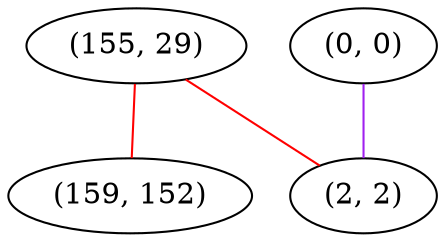 graph "" {
"(155, 29)";
"(159, 152)";
"(0, 0)";
"(2, 2)";
"(155, 29)" -- "(159, 152)"  [color=red, key=0, weight=1];
"(155, 29)" -- "(2, 2)"  [color=red, key=0, weight=1];
"(0, 0)" -- "(2, 2)"  [color=purple, key=0, weight=4];
}
